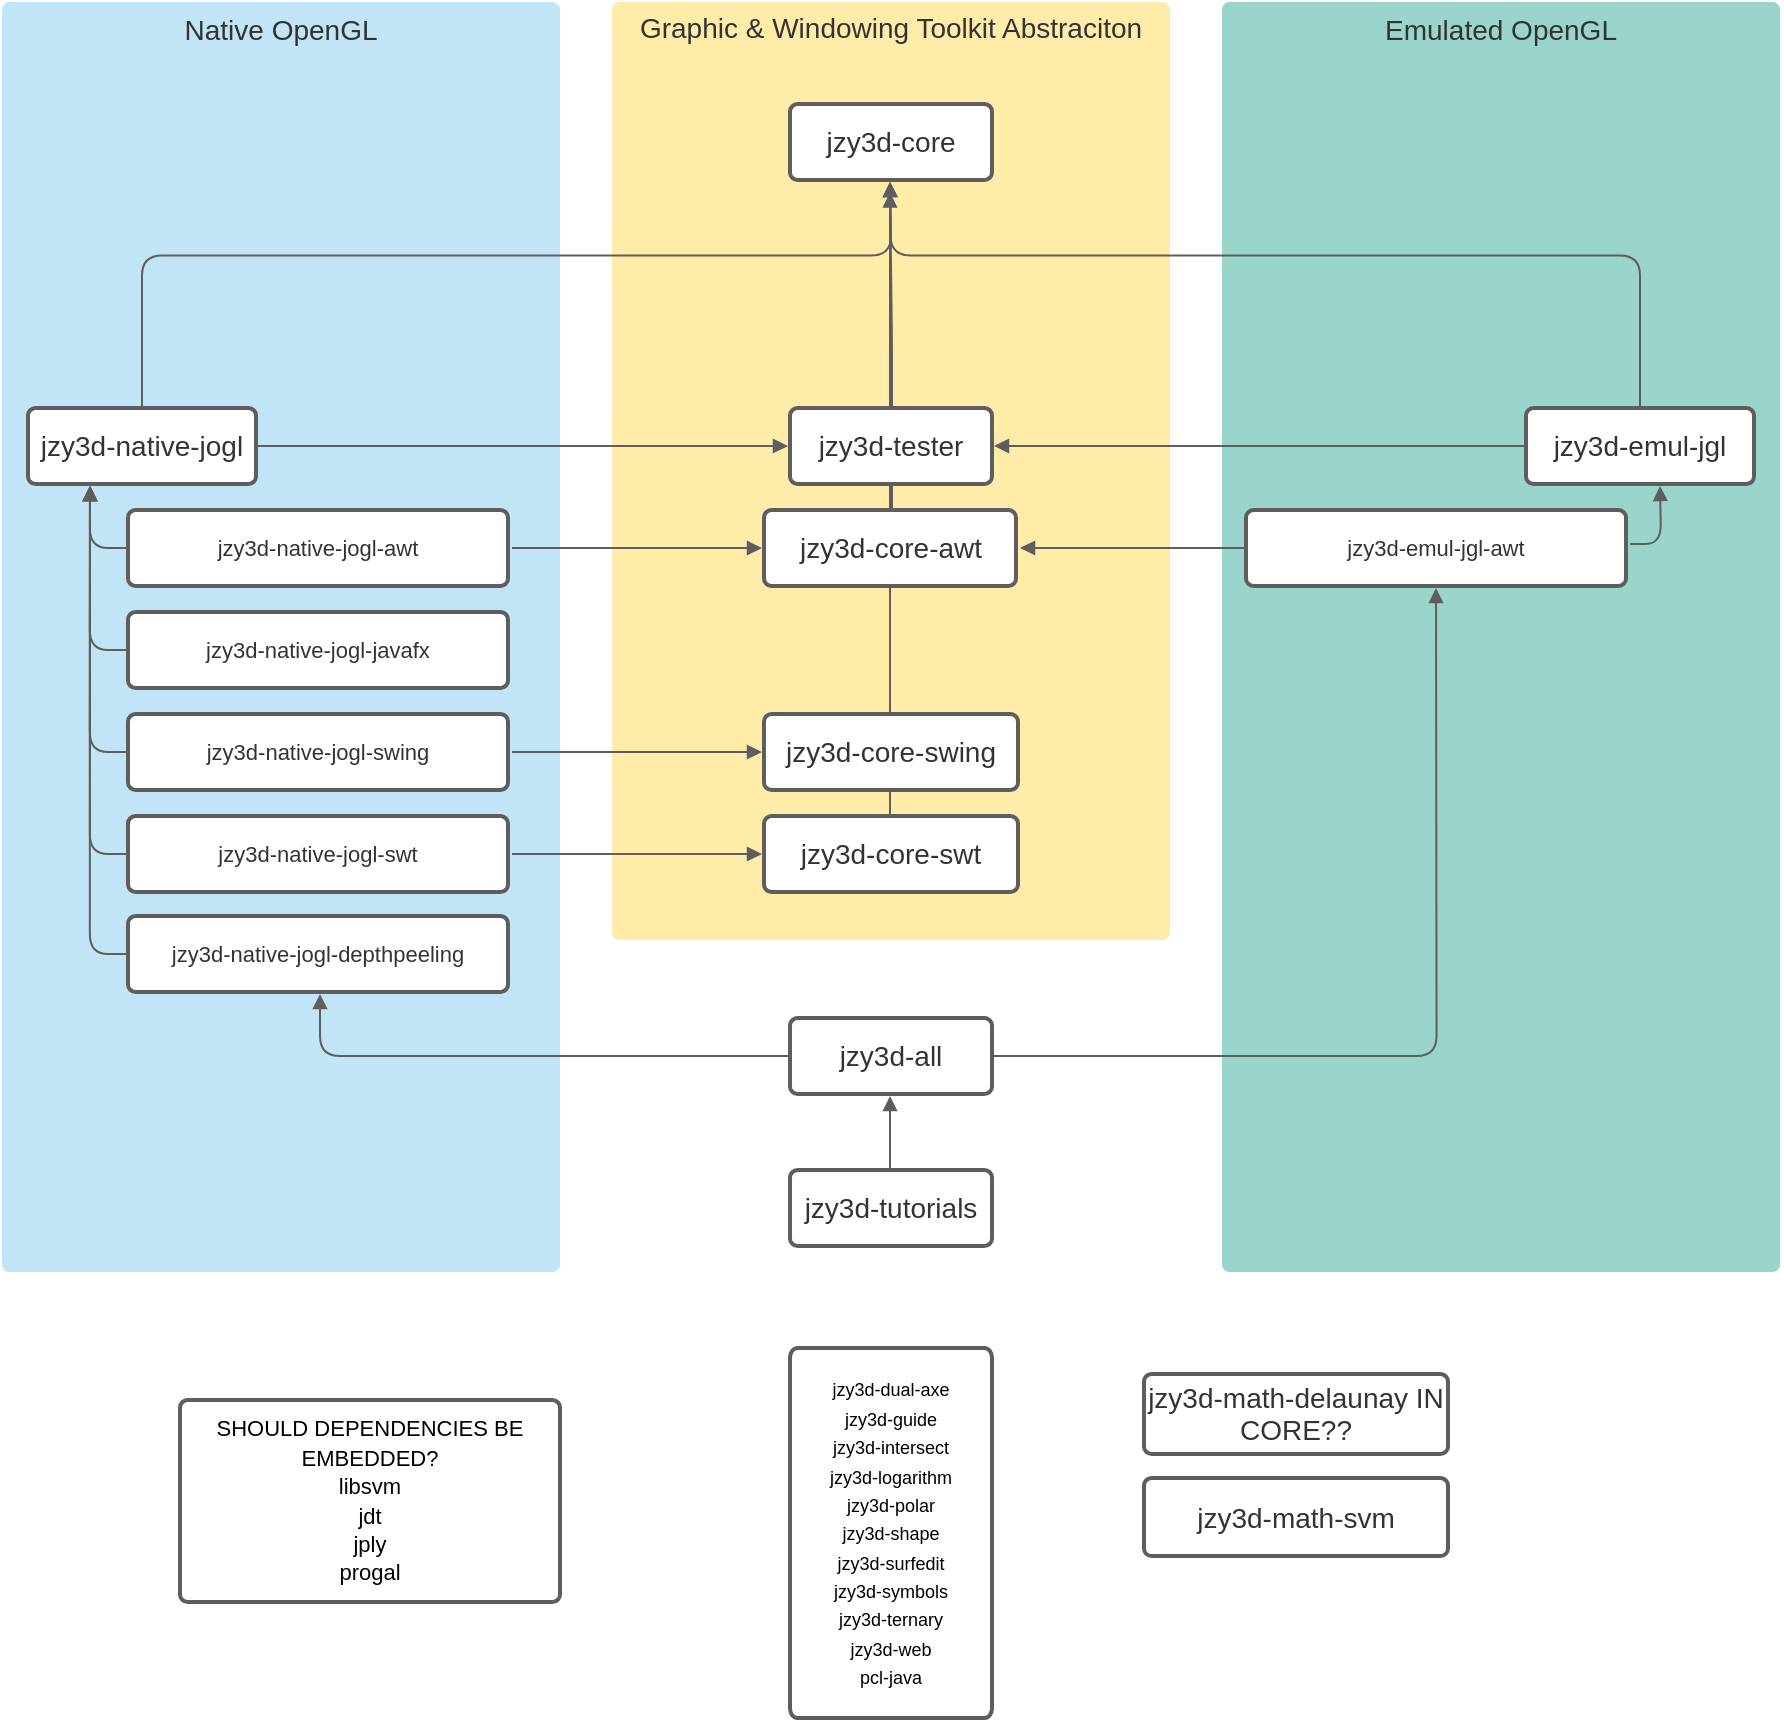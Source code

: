 <mxfile version="15.8.7" type="device"><diagram id="vX6Ck_gIVoLiWwozYTH6" name="Maven"><mxGraphModel dx="946" dy="614" grid="1" gridSize="10" guides="1" tooltips="1" connect="1" arrows="1" fold="1" page="1" pageScale="1" pageWidth="827" pageHeight="1169" math="0" shadow="0"><root><mxCell id="0"/><mxCell id="1" parent="0"/><mxCell id="FJwh0slbd3L0MxZD7uya-1" style="vsdxID=1;fillColor=none;gradientColor=none;strokeOpacity=0;strokeWidth=2;spacingTop=-3;spacingBottom=-3;spacingLeft=-3;spacingRight=-3;labelBackgroundColor=none;rounded=1;strokeColor=none;html=1;whiteSpace=wrap;" parent="1" vertex="1"><mxGeometry x="330" y="12" width="279" height="469" as="geometry"/></mxCell><mxCell id="FJwh0slbd3L0MxZD7uya-2" style="vsdxID=2;fillColor=#ffeca9;gradientColor=none;strokeOpacity=0;shape=stencil(fZNdkoIwDMdP01embRTt446rF9gTMFCXzrLgVFjB01tJsR9b4akk/yS/pA2Bw7UuLpJweu119yNvquprAp+Ec9XWUqvenAgcCRzOnZbfuhvaCv8vhVFyOltkhTHsqea00OWXuku00QzYbosOjPzt/p4VR+tH17So95jkhNpy0ChmoZq9ku+o9222ttLIF0FuoSYeZBjBImeQWwH4grk+/TAIjWo9XLHP8k2IvMYrRAYiYg4JGaUR4NueII6A1NAS0C7iRcXEGrYLcH3kEIL7rcW9LKj+tCL6t6zuQhIBiRfhbjiGH8Mrn/j/XiBUQHI+Ccr1V2sO83rg4qimwe3y/fE6GROuIhwf);strokeWidth=2;spacingTop=-3;spacingBottom=-3;spacingLeft=-3;spacingRight=-3;labelBackgroundColor=none;rounded=1;html=1;whiteSpace=wrap;" parent="FJwh0slbd3L0MxZD7uya-1" vertex="1"><mxGeometry width="279" height="469" as="geometry"/></mxCell><mxCell id="FJwh0slbd3L0MxZD7uya-3" value="&lt;p style=&quot;align:center;margin-left:0;margin-right:0;margin-top:0px;margin-bottom:0px;text-indent:0;valign:top;direction:ltr;&quot;&gt;&lt;font style=&quot;font-size:14px;font-family:Arial;color:#333333;direction:ltr;letter-spacing:0px;line-height:100%;opacity:1&quot;&gt;Graphic &amp;amp; Windowing Toolkit Abstraciton&lt;/font&gt;&lt;/p&gt;" style="text;vsdxID=1;fillColor=none;gradientColor=none;strokeOpacity=0;strokeWidth=2;spacingTop=-3;spacingBottom=-3;spacingLeft=-3;spacingRight=-3;labelBackgroundColor=none;rounded=1;strokeColor=none;html=1;whiteSpace=wrap;verticalAlign=top;align=center;;html=1;" parent="FJwh0slbd3L0MxZD7uya-1" vertex="1"><mxGeometry x="3.17" y="2.28" width="273.05" height="463.55" as="geometry"/></mxCell><mxCell id="FJwh0slbd3L0MxZD7uya-4" style="vsdxID=3;fillColor=none;gradientColor=none;strokeOpacity=0;strokeWidth=2;spacingTop=-3;spacingBottom=-3;spacingLeft=-3;spacingRight=-3;labelBackgroundColor=none;rounded=1;strokeColor=none;html=1;whiteSpace=wrap;" parent="1" vertex="1"><mxGeometry x="635" y="12" width="279" height="635" as="geometry"/></mxCell><mxCell id="FJwh0slbd3L0MxZD7uya-5" style="vsdxID=4;fillColor=#99d5ca;gradientColor=none;strokeOpacity=0;shape=stencil(fZPddoMgDMefhlsOJK3Oy52ufYE9gaeyypnTHmo73dOPGi0fpXIFyT/wS0IY7i51eVYMxKU33bf61VVfM/xgALqtldG93THcM9x9dUadTHdtKzqfS6sEMVlURTHyrgZRmuOn/lNkExxlviUHRf50t/uLw+wn17ios+l8IOnxakgrQ/Fy5JALt6QAJMEAj+tmphGCGwaciTlmswB9wfS+eLcIjW492uKNZ5uQeI23KDgWEXNIKIWIAF/mhHEEJmqWYHYBD6jNGrTTuyzyqLB+YnEmC6hfq4j9JaprRyIg8R9cf2P4IWz4CM+5YKjAVHkSkKs/1m6myaCZ0U1Dg+X740myJppC3P8D);strokeWidth=2;spacingTop=-3;spacingBottom=-3;spacingLeft=-3;spacingRight=-3;labelBackgroundColor=none;rounded=1;html=1;whiteSpace=wrap;" parent="FJwh0slbd3L0MxZD7uya-4" vertex="1"><mxGeometry width="279" height="635" as="geometry"/></mxCell><mxCell id="FJwh0slbd3L0MxZD7uya-6" value="&lt;p style=&quot;align:center;margin-left:0;margin-right:0;margin-top:0px;margin-bottom:0px;text-indent:0;valign:top;direction:ltr;&quot;&gt;&lt;font style=&quot;font-size:14px;font-family:Arial;color:#333333;direction:ltr;letter-spacing:0px;line-height:100%;opacity:1&quot;&gt;Emulated OpenGL&lt;/font&gt;&lt;/p&gt;" style="text;vsdxID=3;fillColor=none;gradientColor=none;strokeOpacity=0;strokeWidth=2;spacingTop=-3;spacingBottom=-3;spacingLeft=-3;spacingRight=-3;labelBackgroundColor=none;rounded=1;strokeColor=none;html=1;whiteSpace=wrap;verticalAlign=top;align=center;;html=1;" parent="FJwh0slbd3L0MxZD7uya-4" vertex="1"><mxGeometry x="3.17" y="3.18" width="273.05" height="628.65" as="geometry"/></mxCell><mxCell id="FJwh0slbd3L0MxZD7uya-7" style="vsdxID=5;fillColor=none;gradientColor=none;strokeOpacity=0;strokeWidth=2;spacingTop=-3;spacingBottom=-3;spacingLeft=-3;spacingRight=-3;labelBackgroundColor=none;rounded=1;strokeColor=none;html=1;whiteSpace=wrap;" parent="1" vertex="1"><mxGeometry x="25" y="12" width="279" height="635" as="geometry"/></mxCell><mxCell id="FJwh0slbd3L0MxZD7uya-8" style="vsdxID=6;fillColor=#c1e4f7;gradientColor=none;strokeOpacity=0;shape=stencil(fZPddoMgDMefhlsOJK3Oy52ufYE9gaeyypnTHmo73dOPGi0fpXIFyT/wS0IY7i51eVYMxKU33bf61VVfM/xgALqtldG93THcM9x9dUadTHdtKzqfS6sEMVlURTHyrgZRmuOn/lNkExxlviUHRf50t/uLw+wn17ios+l8IOnxakgrQ/Fy5JALt6QAJMEAj+tmphGCGwaciTlmswB9wfS+eLcIjW492uKNZ5uQeI23KDgWEXNIKIWIAF/mhHEEJmqWYHYBD6jNGrTTuyzyqLB+YnEmC6hfq4j9JaprRyIg8R9cf2P4IWz4CM+5YKjAVHkSkKs/1m6myaCZ0U1Dg+X740myJppC3P8D);strokeWidth=2;spacingTop=-3;spacingBottom=-3;spacingLeft=-3;spacingRight=-3;labelBackgroundColor=none;rounded=1;html=1;whiteSpace=wrap;" parent="FJwh0slbd3L0MxZD7uya-7" vertex="1"><mxGeometry width="279" height="635" as="geometry"/></mxCell><mxCell id="FJwh0slbd3L0MxZD7uya-9" value="&lt;p style=&quot;align:center;margin-left:0;margin-right:0;margin-top:0px;margin-bottom:0px;text-indent:0;valign:top;direction:ltr;&quot;&gt;&lt;font style=&quot;font-size:14px;font-family:Arial;color:#333333;direction:ltr;letter-spacing:0px;line-height:100%;opacity:1&quot;&gt;Native OpenGL&lt;/font&gt;&lt;/p&gt;" style="text;vsdxID=5;fillColor=none;gradientColor=none;strokeOpacity=0;strokeWidth=2;spacingTop=-3;spacingBottom=-3;spacingLeft=-3;spacingRight=-3;labelBackgroundColor=none;rounded=1;strokeColor=none;html=1;whiteSpace=wrap;verticalAlign=top;align=center;;html=1;" parent="FJwh0slbd3L0MxZD7uya-7" vertex="1"><mxGeometry x="3.17" y="3.18" width="273.05" height="628.65" as="geometry"/></mxCell><mxCell id="FJwh0slbd3L0MxZD7uya-10" style="vsdxID=7;edgeStyle=none;startArrow=none;endArrow=block;startSize=5;endSize=5;strokeColor=#5E5E5E;spacingTop=-3;spacingBottom=-3;spacingLeft=-3;spacingRight=-3;verticalAlign=middle;html=1;labelBackgroundColor=none;rounded=1;" parent="1" edge="1"><mxGeometry relative="1" as="geometry"><mxPoint y="-1" as="offset"/><Array as="points"><mxPoint x="469" y="107.23"/></Array><mxPoint x="469" y="418" as="sourcePoint"/><mxPoint x="469" y="107" as="targetPoint"/></mxGeometry></mxCell><mxCell id="FJwh0slbd3L0MxZD7uya-11" style="vsdxID=8;fillColor=none;gradientColor=none;strokeColor=none;strokeWidth=2;spacingTop=-3;spacingBottom=-3;spacingLeft=-3;spacingRight=-3;labelBackgroundColor=none;rounded=1;html=1;whiteSpace=wrap;" parent="1" vertex="1"><mxGeometry x="596" y="698" width="152" height="40" as="geometry"/></mxCell><mxCell id="FJwh0slbd3L0MxZD7uya-12" style="vsdxID=9;fillColor=#FFFFFF;gradientColor=none;shape=stencil(hZNRcsIgEIZPwysDu2rCY8fqBXqCjKEN0zRxMNbY0xezaIBgmyfY/f/Zb5csw+2pqY6agTgNtv/UF1MPDcNXBmC6RlszuBPDHcPte2/1h+3PXU33Y+WUIKaIrskjb2oQlT28mR9NMcFRFmtKkPOr/75VHH2eUle6Kb4qpsCetIezJbGM1f664oAq+HydETwPl+gNEPlHpCtw77himJ+KixdXvzVdwKqKh34hX7KqkpdFzCsSPiFivGf9YKrH3LgyxLPDG8Q/A54N9y7WfFPG2GFj95DiKWwwLExFz3AhmW/iyODOLyyXJPGjP1iDjjBWYHZKGdC//1p3mNaDFse0LW1XmE/XyYVoFXH3Cw==);strokeColor=#5e5e5e;strokeWidth=2;spacingTop=-3;spacingBottom=-3;spacingLeft=-3;spacingRight=-3;labelBackgroundColor=none;rounded=1;html=1;whiteSpace=wrap;" parent="FJwh0slbd3L0MxZD7uya-11" vertex="1"><mxGeometry width="152" height="40" as="geometry"/></mxCell><mxCell id="FJwh0slbd3L0MxZD7uya-13" value="&lt;p style=&quot;align:center;margin-left:0;margin-right:0;margin-top:0px;margin-bottom:0px;text-indent:0;valign:middle;direction:ltr;&quot;&gt;&lt;font style=&quot;font-size:14px;font-family:Arial;color:#333333;direction:ltr;letter-spacing:0px;line-height:100%;opacity:1&quot;&gt;jzy3d-math-delaunay IN CORE??&lt;/font&gt;&lt;/p&gt;" style="text;vsdxID=8;fillColor=none;gradientColor=none;strokeColor=none;strokeWidth=2;spacingTop=-3;spacingBottom=-3;spacingLeft=-3;spacingRight=-3;labelBackgroundColor=none;rounded=1;html=1;whiteSpace=wrap;verticalAlign=middle;align=center;;html=1;" parent="FJwh0slbd3L0MxZD7uya-11" vertex="1"><mxGeometry x="3.17" y="2.97" width="146.05" height="34.29" as="geometry"/></mxCell><mxCell id="FJwh0slbd3L0MxZD7uya-14" style="vsdxID=10;fillColor=none;gradientColor=none;strokeColor=none;strokeWidth=2;spacingTop=-3;spacingBottom=-3;spacingLeft=-3;spacingRight=-3;labelBackgroundColor=none;rounded=1;html=1;whiteSpace=wrap;" parent="1" vertex="1"><mxGeometry x="596" y="750" width="152" height="39" as="geometry"/></mxCell><mxCell id="FJwh0slbd3L0MxZD7uya-15" style="vsdxID=11;fillColor=#FFFFFF;gradientColor=none;shape=stencil(fZNBcoMwDEVP461HSKUOy06aXKAnYIJbPKWQcUhLevo6yCm2ccLKkv4fP8lI0PbU1kctEE6jHT71j2nGVtCrQDR9q60Z3UnQTtD2fbD6ww7nvuH4WDslwpzRDXuKqxqhtoc386s5B5IKVXKBnV/D9/XGyde5dOGokormxJ61h7NlcRGrffgkqYLg8wATeh5ZkDdg5J+IQ5Se7EJhfb4cXtz9nekD1kr961fyNWu1kRsV80LCBxDj3euHUj3lxpUhXhze4J4DH0EvhlsXpXxWMXbY2NKJhDKmDaZFK9U9YEwmnFoyxMsjFxmY+OFvvGFXFCsoO6kM6uM/1x3mFeHlMV3HGxbW05VyKV5H2v0B);strokeColor=#5e5e5e;strokeWidth=2;spacingTop=-3;spacingBottom=-3;spacingLeft=-3;spacingRight=-3;labelBackgroundColor=none;rounded=1;html=1;whiteSpace=wrap;" parent="FJwh0slbd3L0MxZD7uya-14" vertex="1"><mxGeometry width="152" height="39" as="geometry"/></mxCell><mxCell id="FJwh0slbd3L0MxZD7uya-16" value="&lt;p style=&quot;align:center;margin-left:0;margin-right:0;margin-top:0px;margin-bottom:0px;text-indent:0;valign:middle;direction:ltr;&quot;&gt;&lt;font style=&quot;font-size:14px;font-family:Arial;color:#333333;direction:ltr;letter-spacing:0px;line-height:100%;opacity:1&quot;&gt;jzy3d-math-svm&lt;/font&gt;&lt;/p&gt;" style="text;vsdxID=10;fillColor=none;gradientColor=none;strokeColor=none;strokeWidth=2;spacingTop=-3;spacingBottom=-3;spacingLeft=-3;spacingRight=-3;labelBackgroundColor=none;rounded=1;html=1;whiteSpace=wrap;verticalAlign=middle;align=center;;html=1;" parent="FJwh0slbd3L0MxZD7uya-14" vertex="1"><mxGeometry x="3.17" y="3.01" width="146.05" height="33.02" as="geometry"/></mxCell><mxCell id="FJwh0slbd3L0MxZD7uya-17" style="vsdxID=12;fillColor=none;gradientColor=none;strokeColor=none;strokeWidth=2;spacingTop=-3;spacingBottom=-3;spacingLeft=-3;spacingRight=-3;labelBackgroundColor=none;rounded=1;html=1;whiteSpace=wrap;" parent="1" vertex="1"><mxGeometry x="419" y="63" width="101" height="38" as="geometry"/></mxCell><mxCell id="FJwh0slbd3L0MxZD7uya-18" style="vsdxID=13;fillColor=#FFFFFF;gradientColor=none;shape=stencil(fZNLEoIwDIZP020nNIKydHxcwBMwUqUjglNRwdNbSRnairBqkj/Nl5Qw3NyL7CaZgHuj64t8qbwpGG6ZEKoqpFaNOTHcMdycai3Pun5UOdm3zCgF9B6ZU070VQvI9PGg3pJ8wDFaxhSgzGv9/FZsbZxCnb2BzD0pjw9N0sjXWnPB4wicz1Zphb2LJ6lNEF5+i2QiH8A6dAV9dVgbgFJVDmqacBF7uLO06cq07hNDQAjgA/7rCEM9/o5rAnjUW6JZ3lE9NBDzReoTuz2FTQyU7pgC8H+gzktMJEygjk8bwrf+Ww+Ubi/oK/B3OBOIc/+pOfTrQIuiypK2yY2H62NctHq4+wA=);strokeColor=#5e5e5e;strokeWidth=2;spacingTop=-3;spacingBottom=-3;spacingLeft=-3;spacingRight=-3;labelBackgroundColor=none;rounded=1;html=1;whiteSpace=wrap;" parent="FJwh0slbd3L0MxZD7uya-17" vertex="1"><mxGeometry width="101" height="38" as="geometry"/></mxCell><mxCell id="FJwh0slbd3L0MxZD7uya-19" value="&lt;p style=&quot;align:center;margin-left:0;margin-right:0;margin-top:0px;margin-bottom:0px;text-indent:0;valign:middle;direction:ltr;&quot;&gt;&lt;font style=&quot;font-size:14px;font-family:Arial;color:#333333;direction:ltr;letter-spacing:0px;line-height:100%;opacity:1&quot;&gt;jzy3d-core&lt;/font&gt;&lt;/p&gt;" style="text;vsdxID=12;fillColor=none;gradientColor=none;strokeColor=none;strokeWidth=2;spacingTop=-3;spacingBottom=-3;spacingLeft=-3;spacingRight=-3;labelBackgroundColor=none;rounded=1;html=1;whiteSpace=wrap;verticalAlign=middle;align=center;;html=1;" parent="FJwh0slbd3L0MxZD7uya-17" vertex="1"><mxGeometry x="3.17" y="3.08" width="95.25" height="31.75" as="geometry"/></mxCell><mxCell id="FJwh0slbd3L0MxZD7uya-20" style="vsdxID=14;fillColor=none;gradientColor=none;strokeColor=none;strokeWidth=2;spacingTop=-3;spacingBottom=-3;spacingLeft=-3;spacingRight=-3;labelBackgroundColor=none;rounded=1;html=1;whiteSpace=wrap;" parent="1" vertex="1"><mxGeometry x="406" y="266" width="126" height="38" as="geometry"/></mxCell><mxCell id="FJwh0slbd3L0MxZD7uya-21" style="vsdxID=15;fillColor=#FFFFFF;gradientColor=none;shape=stencil(fZNdkoIwDMdP09dOaESXR8ePC+wJGOguHRGciivs6beSsjRV4alJ/m1+SYjA3bXKL1oouHa2Pem7KbtK4F4oZZpKW9O5k8CDwN1Xa/W3bW9NSfYld0oFo0eXdCd5qBXktvg0v5p8IDHZpBSgm+f255Gx93EKDf4FMo+kLG6WpAnXenMl0wSCz2fplX9LovcMit3vkUz0UQyjY2rYuuy1aQLObMNAFzmzD7lOOStEbAAc7V0tGOvxuVEvaGe9J1rkndVTAalcZZw4rCkuYqL871FE/Y4SBZ/9MuQ8zhi75/Od+MIqkCvwuS0v+Jb+TXcYV4CWw9Q1bVAYj1fGuWjd8PAH);strokeColor=#5e5e5e;strokeWidth=2;spacingTop=-3;spacingBottom=-3;spacingLeft=-3;spacingRight=-3;labelBackgroundColor=none;rounded=1;html=1;whiteSpace=wrap;" parent="FJwh0slbd3L0MxZD7uya-20" vertex="1"><mxGeometry width="126" height="38" as="geometry"/></mxCell><mxCell id="FJwh0slbd3L0MxZD7uya-22" value="&lt;p style=&quot;align:center;margin-left:0;margin-right:0;margin-top:0px;margin-bottom:0px;text-indent:0;valign:middle;direction:ltr;&quot;&gt;&lt;font style=&quot;font-size:14px;font-family:Arial;color:#333333;direction:ltr;letter-spacing:0px;line-height:100%;opacity:1&quot;&gt;jzy3d-core-awt&lt;/font&gt;&lt;/p&gt;" style="text;vsdxID=14;fillColor=none;gradientColor=none;strokeColor=none;strokeWidth=2;spacingTop=-3;spacingBottom=-3;spacingLeft=-3;spacingRight=-3;labelBackgroundColor=none;rounded=1;html=1;whiteSpace=wrap;verticalAlign=middle;align=center;;html=1;" parent="FJwh0slbd3L0MxZD7uya-20" vertex="1"><mxGeometry x="3.17" y="3.08" width="120.65" height="31.75" as="geometry"/></mxCell><mxCell id="FJwh0slbd3L0MxZD7uya-23" style="vsdxID=16;fillColor=none;gradientColor=none;strokeColor=none;strokeWidth=2;spacingTop=-3;spacingBottom=-3;spacingLeft=-3;spacingRight=-3;labelBackgroundColor=none;rounded=1;html=1;whiteSpace=wrap;" parent="1" vertex="1"><mxGeometry x="38" y="215" width="114" height="38" as="geometry"/></mxCell><mxCell id="FJwh0slbd3L0MxZD7uya-24" style="vsdxID=17;fillColor=#FFFFFF;gradientColor=none;shape=stencil(fZPRFoIgDIafhlsOsqy87JS9QE/gSUpOph60sp4+cqiAplds+8e+DUdgX2dJJQhndaPKm3jJtMkIHAjnssiEko0+EYgJ7C+lEldVPooU7SrRSs46j0gxJ/ipOUvU+SQ/An2MQrAJMYCZ9/L5q9iaOIbe5gY0j6g8PxRKA1drzBUNA2Z9pkrLzV3UON7cSW8BTaAARgC2oCvOdrp+LguLNFrT9cahXYSNtkN9F3/gY8zl+9cP+HqYDmuGd9QboEXcUd3zh3QVucRWS34PPaQ9JI/7H6f1DjMJM6T+XEcI96F7SLsTcBUwHc0M4dI/qg/dKuCSyDzHTbLj/upoF64dxF8=);strokeColor=#5e5e5e;strokeWidth=2;spacingTop=-3;spacingBottom=-3;spacingLeft=-3;spacingRight=-3;labelBackgroundColor=none;rounded=1;html=1;whiteSpace=wrap;" parent="FJwh0slbd3L0MxZD7uya-23" vertex="1"><mxGeometry width="114" height="38" as="geometry"/></mxCell><mxCell id="FJwh0slbd3L0MxZD7uya-25" value="&lt;p style=&quot;align:center;margin-left:0;margin-right:0;margin-top:0px;margin-bottom:0px;text-indent:0;valign:middle;direction:ltr;&quot;&gt;&lt;font style=&quot;font-size:14px;font-family:Arial;color:#333333;direction:ltr;letter-spacing:0px;line-height:100%;opacity:1&quot;&gt;jzy3d-native-jogl&lt;/font&gt;&lt;/p&gt;" style="text;vsdxID=16;fillColor=none;gradientColor=none;strokeColor=none;strokeWidth=2;spacingTop=-3;spacingBottom=-3;spacingLeft=-3;spacingRight=-3;labelBackgroundColor=none;rounded=1;html=1;whiteSpace=wrap;verticalAlign=middle;align=center;;html=1;" parent="FJwh0slbd3L0MxZD7uya-23" vertex="1"><mxGeometry x="3.17" y="3.08" width="107.95" height="31.75" as="geometry"/></mxCell><mxCell id="FJwh0slbd3L0MxZD7uya-26" style="vsdxID=18;fillColor=none;gradientColor=none;strokeColor=none;strokeWidth=2;spacingTop=-3;spacingBottom=-3;spacingLeft=-3;spacingRight=-3;labelBackgroundColor=none;rounded=1;html=1;whiteSpace=wrap;" parent="1" vertex="1"><mxGeometry x="787" y="215" width="114" height="38" as="geometry"/></mxCell><mxCell id="FJwh0slbd3L0MxZD7uya-27" style="vsdxID=19;fillColor=#FFFFFF;gradientColor=none;shape=stencil(fZPRFoIgDIafhlsOsqy87JS9QE/gSUpOph60sp4+cqiAplds+8e+DUdgX2dJJQhndaPKm3jJtMkIHAjnssiEko0+EYgJ7C+lEldVPooU7SrRSs46j0gxJ/ipOUvU+SQ/An2MQrAJMYCZ9/L5q9iaOIbe5gY0j6g8PxRKA1drzBUNA2Z9pkrLzV3UON7cSW8BTaAARgC2oCvOdrp+LguLNFrT9cahXYSNtkN9F3/gY8zl+9cP+HqYDmuGd9QboEXcUd3zh3QVucRWS34PPaQ9JI/7H6f1DjMJM6T+XEcI96F7SLsTcBUwHc0M4dI/qg/dKuCSyDzHTbLj/upoF64dxF8=);strokeColor=#5e5e5e;strokeWidth=2;spacingTop=-3;spacingBottom=-3;spacingLeft=-3;spacingRight=-3;labelBackgroundColor=none;rounded=1;html=1;whiteSpace=wrap;" parent="FJwh0slbd3L0MxZD7uya-26" vertex="1"><mxGeometry width="114" height="38" as="geometry"/></mxCell><mxCell id="FJwh0slbd3L0MxZD7uya-28" value="&lt;p style=&quot;align:center;margin-left:0;margin-right:0;margin-top:0px;margin-bottom:0px;text-indent:0;valign:middle;direction:ltr;&quot;&gt;&lt;font style=&quot;font-size:14px;font-family:Arial;color:#333333;direction:ltr;letter-spacing:0px;line-height:100%;opacity:1&quot;&gt;jzy3d-emul-jgl&lt;/font&gt;&lt;/p&gt;" style="text;vsdxID=18;fillColor=none;gradientColor=none;strokeColor=none;strokeWidth=2;spacingTop=-3;spacingBottom=-3;spacingLeft=-3;spacingRight=-3;labelBackgroundColor=none;rounded=1;html=1;whiteSpace=wrap;verticalAlign=middle;align=center;;html=1;" parent="FJwh0slbd3L0MxZD7uya-26" vertex="1"><mxGeometry x="3.17" y="3.08" width="107.95" height="31.75" as="geometry"/></mxCell><mxCell id="FJwh0slbd3L0MxZD7uya-29" style="vsdxID=20;fillColor=none;gradientColor=none;strokeColor=none;strokeWidth=2;spacingTop=-3;spacingBottom=-3;spacingLeft=-3;spacingRight=-3;labelBackgroundColor=none;rounded=1;html=1;whiteSpace=wrap;" parent="1" vertex="1"><mxGeometry x="88" y="266" width="190" height="38" as="geometry"/></mxCell><mxCell id="FJwh0slbd3L0MxZD7uya-30" style="vsdxID=21;fillColor=#FFFFFF;gradientColor=none;shape=stencil(fZNRksIgDIZPw2sHEjsrj46rF9gTdCxuGbutQ+ta9/RiQ1eCtjyR5Id8CUTgtquKsxEgu961J3O1ZV8J/BQAtqmMs73fCdwJ3B5bZ75de2lKss+FV4IcPaakM+qhBlm4w5f9M+STGaqPnAJ08qf9fWQcQpxCt3ADmXtSHi6OpIprg7nKciWjFbIMMGVea77CcWC3DUgmhCjG0RFEbjxLbZuIWq8Z9iK11pni4JKD+iI42VxhmOrxtWtvYJ/6ALSI+1RP/Hm20pw4KimtYYL871ACPQcJgv+D5Y8w97RpDQN/64k2Lgm5Al979IZ26df6zTgcNDa2rmm24ng6TN5Fg4i7Ow==);strokeColor=#5e5e5e;strokeWidth=2;spacingTop=-3;spacingBottom=-3;spacingLeft=-3;spacingRight=-3;labelBackgroundColor=none;rounded=1;html=1;whiteSpace=wrap;" parent="FJwh0slbd3L0MxZD7uya-29" vertex="1"><mxGeometry width="190" height="38" as="geometry"/></mxCell><mxCell id="FJwh0slbd3L0MxZD7uya-31" value="&lt;p style=&quot;align:center;margin-left:0;margin-right:0;margin-top:0px;margin-bottom:0px;text-indent:0;valign:middle;direction:ltr;&quot;&gt;&lt;font style=&quot;font-size:11px;font-family:Arial;color:#333333;direction:ltr;letter-spacing:0px;line-height:100%;opacity:1&quot;&gt;jzy3d-native-jogl-awt&lt;/font&gt;&lt;/p&gt;" style="text;vsdxID=20;fillColor=none;gradientColor=none;strokeColor=none;strokeWidth=2;spacingTop=-3;spacingBottom=-3;spacingLeft=-3;spacingRight=-3;labelBackgroundColor=none;rounded=1;html=1;whiteSpace=wrap;verticalAlign=middle;align=center;;html=1;" parent="FJwh0slbd3L0MxZD7uya-29" vertex="1"><mxGeometry x="3.17" y="3.08" width="184.15" height="31.75" as="geometry"/></mxCell><mxCell id="FJwh0slbd3L0MxZD7uya-32" style="vsdxID=22;fillColor=none;gradientColor=none;strokeColor=none;strokeWidth=2;spacingTop=-3;spacingBottom=-3;spacingLeft=-3;spacingRight=-3;labelBackgroundColor=none;rounded=1;html=1;whiteSpace=wrap;" parent="1" vertex="1"><mxGeometry x="88" y="317" width="190" height="38" as="geometry"/></mxCell><mxCell id="FJwh0slbd3L0MxZD7uya-33" style="vsdxID=23;fillColor=#FFFFFF;gradientColor=none;shape=stencil(fZNRksIgDIZPw2sHEjsrj46rF9gTdCxuGbutQ+ta9/RiQ1eCtjyR5Id8CUTgtquKsxEgu961J3O1ZV8J/BQAtqmMs73fCdwJ3B5bZ75de2lKss+FV4IcPaakM+qhBlm4w5f9M+STGaqPnAJ08qf9fWQcQpxCt3ADmXtSHi6OpIprg7nKciWjFbIMMGVea77CcWC3DUgmhCjG0RFEbjxLbZuIWq8Z9iK11pni4JKD+iI42VxhmOrxtWtvYJ/6ALSI+1RP/Hm20pw4KimtYYL871ACPQcJgv+D5Y8w97RpDQN/64k2Lgm5Al979IZ26df6zTgcNDa2rmm24ng6TN5Fg4i7Ow==);strokeColor=#5e5e5e;strokeWidth=2;spacingTop=-3;spacingBottom=-3;spacingLeft=-3;spacingRight=-3;labelBackgroundColor=none;rounded=1;html=1;whiteSpace=wrap;" parent="FJwh0slbd3L0MxZD7uya-32" vertex="1"><mxGeometry width="190" height="38" as="geometry"/></mxCell><mxCell id="FJwh0slbd3L0MxZD7uya-34" value="&lt;p style=&quot;align:center;margin-left:0;margin-right:0;margin-top:0px;margin-bottom:0px;text-indent:0;valign:middle;direction:ltr;&quot;&gt;&lt;font style=&quot;font-size:11px;font-family:Arial;color:#333333;direction:ltr;letter-spacing:0px;line-height:100%;opacity:1&quot;&gt;jzy3d-native-jogl-javafx&lt;/font&gt;&lt;/p&gt;" style="text;vsdxID=22;fillColor=none;gradientColor=none;strokeColor=none;strokeWidth=2;spacingTop=-3;spacingBottom=-3;spacingLeft=-3;spacingRight=-3;labelBackgroundColor=none;rounded=1;html=1;whiteSpace=wrap;verticalAlign=middle;align=center;;html=1;" parent="FJwh0slbd3L0MxZD7uya-32" vertex="1"><mxGeometry x="3.17" y="3.08" width="184.15" height="31.75" as="geometry"/></mxCell><mxCell id="FJwh0slbd3L0MxZD7uya-35" style="vsdxID=24;fillColor=none;gradientColor=none;strokeColor=none;strokeWidth=2;spacingTop=-3;spacingBottom=-3;spacingLeft=-3;spacingRight=-3;labelBackgroundColor=none;rounded=1;html=1;whiteSpace=wrap;" parent="1" vertex="1"><mxGeometry x="88" y="419" width="190" height="38" as="geometry"/></mxCell><mxCell id="FJwh0slbd3L0MxZD7uya-36" style="vsdxID=25;fillColor=#FFFFFF;gradientColor=none;shape=stencil(fZNRksIgDIZPw2sHEjsrj46rF9gTdCxuGbutQ+ta9/RiQ1eCtjyR5Id8CUTgtquKsxEgu961J3O1ZV8J/BQAtqmMs73fCdwJ3B5bZ75de2lKss+FV4IcPaakM+qhBlm4w5f9M+STGaqPnAJ08qf9fWQcQpxCt3ADmXtSHi6OpIprg7nKciWjFbIMMGVea77CcWC3DUgmhCjG0RFEbjxLbZuIWq8Z9iK11pni4JKD+iI42VxhmOrxtWtvYJ/6ALSI+1RP/Hm20pw4KimtYYL871ACPQcJgv+D5Y8w97RpDQN/64k2Lgm5Al979IZ26df6zTgcNDa2rmm24ng6TN5Fg4i7Ow==);strokeColor=#5e5e5e;strokeWidth=2;spacingTop=-3;spacingBottom=-3;spacingLeft=-3;spacingRight=-3;labelBackgroundColor=none;rounded=1;html=1;whiteSpace=wrap;" parent="FJwh0slbd3L0MxZD7uya-35" vertex="1"><mxGeometry width="190" height="38" as="geometry"/></mxCell><mxCell id="FJwh0slbd3L0MxZD7uya-37" value="&lt;p style=&quot;align:center;margin-left:0;margin-right:0;margin-top:0px;margin-bottom:0px;text-indent:0;valign:middle;direction:ltr;&quot;&gt;&lt;font style=&quot;font-size:11px;font-family:Arial;color:#333333;direction:ltr;letter-spacing:0px;line-height:100%;opacity:1&quot;&gt;jzy3d-native-jogl-swt&lt;/font&gt;&lt;/p&gt;" style="text;vsdxID=24;fillColor=none;gradientColor=none;strokeColor=none;strokeWidth=2;spacingTop=-3;spacingBottom=-3;spacingLeft=-3;spacingRight=-3;labelBackgroundColor=none;rounded=1;html=1;whiteSpace=wrap;verticalAlign=middle;align=center;;html=1;" parent="FJwh0slbd3L0MxZD7uya-35" vertex="1"><mxGeometry x="3.17" y="3.08" width="184.15" height="31.75" as="geometry"/></mxCell><mxCell id="FJwh0slbd3L0MxZD7uya-38" style="vsdxID=26;fillColor=none;gradientColor=none;strokeColor=none;strokeWidth=2;spacingTop=-3;spacingBottom=-3;spacingLeft=-3;spacingRight=-3;labelBackgroundColor=none;rounded=1;html=1;whiteSpace=wrap;" parent="1" vertex="1"><mxGeometry x="88" y="368" width="190" height="38" as="geometry"/></mxCell><mxCell id="FJwh0slbd3L0MxZD7uya-39" style="vsdxID=27;fillColor=#FFFFFF;gradientColor=none;shape=stencil(fZNRksIgDIZPw2sHEjsrj46rF9gTdCxuGbutQ+ta9/RiQ1eCtjyR5Id8CUTgtquKsxEgu961J3O1ZV8J/BQAtqmMs73fCdwJ3B5bZ75de2lKss+FV4IcPaakM+qhBlm4w5f9M+STGaqPnAJ08qf9fWQcQpxCt3ADmXtSHi6OpIprg7nKciWjFbIMMGVea77CcWC3DUgmhCjG0RFEbjxLbZuIWq8Z9iK11pni4JKD+iI42VxhmOrxtWtvYJ/6ALSI+1RP/Hm20pw4KimtYYL871ACPQcJgv+D5Y8w97RpDQN/64k2Lgm5Al979IZ26df6zTgcNDa2rmm24ng6TN5Fg4i7Ow==);strokeColor=#5e5e5e;strokeWidth=2;spacingTop=-3;spacingBottom=-3;spacingLeft=-3;spacingRight=-3;labelBackgroundColor=none;rounded=1;html=1;whiteSpace=wrap;" parent="FJwh0slbd3L0MxZD7uya-38" vertex="1"><mxGeometry width="190" height="38" as="geometry"/></mxCell><mxCell id="FJwh0slbd3L0MxZD7uya-40" value="&lt;p style=&quot;align:center;margin-left:0;margin-right:0;margin-top:0px;margin-bottom:0px;text-indent:0;valign:middle;direction:ltr;&quot;&gt;&lt;font style=&quot;font-size:11px;font-family:Arial;color:#333333;direction:ltr;letter-spacing:0px;line-height:100%;opacity:1&quot;&gt;jzy3d-native-jogl-swing&lt;/font&gt;&lt;/p&gt;" style="text;vsdxID=26;fillColor=none;gradientColor=none;strokeColor=none;strokeWidth=2;spacingTop=-3;spacingBottom=-3;spacingLeft=-3;spacingRight=-3;labelBackgroundColor=none;rounded=1;html=1;whiteSpace=wrap;verticalAlign=middle;align=center;;html=1;" parent="FJwh0slbd3L0MxZD7uya-38" vertex="1"><mxGeometry x="3.17" y="3.08" width="184.15" height="31.75" as="geometry"/></mxCell><mxCell id="FJwh0slbd3L0MxZD7uya-41" style="vsdxID=39;edgeStyle=none;startArrow=none;endArrow=block;startSize=5;endSize=5;strokeColor=#5E5E5E;spacingTop=-3;spacingBottom=-3;spacingLeft=-3;spacingRight=-3;verticalAlign=middle;html=1;labelBackgroundColor=none;rounded=1;" parent="1" edge="1"><mxGeometry relative="1" as="geometry"><mxPoint x="-1" as="offset"/><Array as="points"/><mxPoint x="646" y="285" as="sourcePoint"/><mxPoint x="534" y="285" as="targetPoint"/></mxGeometry></mxCell><mxCell id="FJwh0slbd3L0MxZD7uya-42" style="vsdxID=42;edgeStyle=none;startArrow=none;endArrow=block;startSize=5;endSize=5;strokeColor=#5E5E5E;spacingTop=-3;spacingBottom=-3;spacingLeft=-3;spacingRight=-3;verticalAlign=middle;html=1;labelBackgroundColor=none;rounded=1;" parent="1" edge="1"><mxGeometry relative="1" as="geometry"><mxPoint x="9" y="-10" as="offset"/><Array as="points"><mxPoint x="68.91" y="488"/></Array><mxPoint x="87" y="488" as="sourcePoint"/><mxPoint x="69" y="254" as="targetPoint"/></mxGeometry></mxCell><mxCell id="FJwh0slbd3L0MxZD7uya-43" style="vsdxID=46;edgeStyle=none;startArrow=none;endArrow=block;startSize=5;endSize=5;strokeColor=#5E5E5E;spacingTop=-3;spacingBottom=-3;spacingLeft=-3;spacingRight=-3;verticalAlign=middle;html=1;labelBackgroundColor=none;rounded=1;" parent="1" edge="1"><mxGeometry relative="1" as="geometry"><mxPoint x="-111" y="-111" as="offset"/><Array as="points"><mxPoint x="742.29" y="539"/></Array><mxPoint x="521" y="539" as="sourcePoint"/><mxPoint x="742" y="305" as="targetPoint"/></mxGeometry></mxCell><mxCell id="FJwh0slbd3L0MxZD7uya-44" style="vsdxID=45;edgeStyle=none;startArrow=none;endArrow=block;startSize=5;endSize=5;strokeColor=#5E5E5E;spacingTop=-3;spacingBottom=-3;spacingLeft=-3;spacingRight=-3;verticalAlign=middle;html=1;labelBackgroundColor=none;rounded=1;" parent="1" edge="1"><mxGeometry relative="1" as="geometry"><mxPoint x="15" y="-16" as="offset"/><Array as="points"><mxPoint x="184.01" y="539"/></Array><mxPoint x="418" y="539" as="sourcePoint"/><mxPoint x="184" y="508" as="targetPoint"/></mxGeometry></mxCell><mxCell id="FJwh0slbd3L0MxZD7uya-45" style="vsdxID=38;edgeStyle=none;startArrow=none;endArrow=block;startSize=5;endSize=5;strokeColor=#5E5E5E;spacingTop=-3;spacingBottom=-3;spacingLeft=-3;spacingRight=-3;verticalAlign=middle;html=1;labelBackgroundColor=none;rounded=1;" parent="1" edge="1"><mxGeometry relative="1" as="geometry"><mxPoint x="-1" as="offset"/><Array as="points"/><mxPoint x="280" y="285" as="sourcePoint"/><mxPoint x="405" y="285" as="targetPoint"/></mxGeometry></mxCell><mxCell id="FJwh0slbd3L0MxZD7uya-46" style="vsdxID=37;edgeStyle=none;startArrow=none;endArrow=block;startSize=5;endSize=5;strokeColor=#5E5E5E;spacingTop=-3;spacingBottom=-3;spacingLeft=-3;spacingRight=-3;verticalAlign=middle;html=1;labelBackgroundColor=none;rounded=1;" parent="1" edge="1"><mxGeometry relative="1" as="geometry"><mxPoint x="-8" y="-8" as="offset"/><Array as="points"><mxPoint x="854.55" y="283"/></Array><mxPoint x="839" y="283" as="sourcePoint"/><mxPoint x="854" y="254" as="targetPoint"/></mxGeometry></mxCell><mxCell id="FJwh0slbd3L0MxZD7uya-47" style="vsdxID=36;edgeStyle=none;startArrow=none;endArrow=block;startSize=5;endSize=5;strokeColor=#5E5E5E;spacingTop=-3;spacingBottom=-3;spacingLeft=-3;spacingRight=-3;verticalAlign=middle;html=1;labelBackgroundColor=none;rounded=1;" parent="1" edge="1"><mxGeometry relative="1" as="geometry"><mxPoint x="9" y="-9" as="offset"/><Array as="points"><mxPoint x="68.91" y="438"/></Array><mxPoint x="87" y="438" as="sourcePoint"/><mxPoint x="69" y="254" as="targetPoint"/></mxGeometry></mxCell><mxCell id="FJwh0slbd3L0MxZD7uya-48" style="vsdxID=60;edgeStyle=none;startArrow=none;endArrow=block;startSize=5;endSize=5;strokeColor=#5E5E5E;spacingTop=-3;spacingBottom=-3;spacingLeft=-3;spacingRight=-3;verticalAlign=middle;html=1;labelBackgroundColor=none;rounded=1;" parent="1" edge="1"><mxGeometry relative="1" as="geometry"><mxPoint x="-1" as="offset"/><Array as="points"/><mxPoint x="280" y="438" as="sourcePoint"/><mxPoint x="405" y="438" as="targetPoint"/></mxGeometry></mxCell><mxCell id="FJwh0slbd3L0MxZD7uya-49" style="vsdxID=63;edgeStyle=none;startArrow=none;endArrow=block;startSize=5;endSize=5;strokeColor=#5E5E5E;spacingTop=-3;spacingBottom=-3;spacingLeft=-3;spacingRight=-3;verticalAlign=middle;html=1;labelBackgroundColor=none;rounded=1;" parent="1" edge="1"><mxGeometry relative="1" as="geometry"><mxPoint y="-1" as="offset"/><Array as="points"/><mxPoint x="469" y="595" as="sourcePoint"/><mxPoint x="469" y="559" as="targetPoint"/></mxGeometry></mxCell><mxCell id="FJwh0slbd3L0MxZD7uya-50" style="vsdxID=59;edgeStyle=none;startArrow=none;endArrow=block;startSize=5;endSize=5;strokeColor=#5E5E5E;spacingTop=-3;spacingBottom=-3;spacingLeft=-3;spacingRight=-3;verticalAlign=middle;html=1;labelBackgroundColor=none;rounded=1;" parent="1" edge="1"><mxGeometry relative="1" as="geometry"><mxPoint x="-1" as="offset"/><Array as="points"/><mxPoint x="280" y="387" as="sourcePoint"/><mxPoint x="405" y="387" as="targetPoint"/></mxGeometry></mxCell><mxCell id="FJwh0slbd3L0MxZD7uya-51" style="vsdxID=58;edgeStyle=none;startArrow=none;endArrow=block;startSize=5;endSize=5;strokeColor=#5E5E5E;spacingTop=-3;spacingBottom=-3;spacingLeft=-3;spacingRight=-3;verticalAlign=middle;html=1;labelBackgroundColor=none;rounded=1;" parent="1" edge="1"><mxGeometry relative="1" as="geometry"><mxPoint as="offset"/><Array as="points"/><mxPoint x="153" y="234" as="sourcePoint"/><mxPoint x="418" y="234" as="targetPoint"/></mxGeometry></mxCell><mxCell id="FJwh0slbd3L0MxZD7uya-52" style="vsdxID=57;edgeStyle=none;startArrow=none;endArrow=block;startSize=5;endSize=5;strokeColor=#5E5E5E;spacingTop=-3;spacingBottom=-3;spacingLeft=-3;spacingRight=-3;verticalAlign=middle;html=1;labelBackgroundColor=none;rounded=1;" parent="1" edge="1"><mxGeometry relative="1" as="geometry"><mxPoint x="-1" as="offset"/><Array as="points"><mxPoint x="653.61" y="234"/><mxPoint x="653.61" y="234"/></Array><mxPoint x="786" y="234" as="sourcePoint"/><mxPoint x="521" y="234" as="targetPoint"/></mxGeometry></mxCell><mxCell id="FJwh0slbd3L0MxZD7uya-53" style="vsdxID=35;edgeStyle=none;startArrow=none;endArrow=block;startSize=5;endSize=5;strokeColor=#5E5E5E;spacingTop=-3;spacingBottom=-3;spacingLeft=-3;spacingRight=-3;verticalAlign=middle;html=1;labelBackgroundColor=none;rounded=1;" parent="1" edge="1"><mxGeometry relative="1" as="geometry"><mxPoint x="9" y="-10" as="offset"/><Array as="points"><mxPoint x="68.91" y="387"/></Array><mxPoint x="87" y="387" as="sourcePoint"/><mxPoint x="69" y="254" as="targetPoint"/></mxGeometry></mxCell><mxCell id="FJwh0slbd3L0MxZD7uya-54" style="vsdxID=34;edgeStyle=none;startArrow=none;endArrow=block;startSize=5;endSize=5;strokeColor=#5E5E5E;spacingTop=-3;spacingBottom=-3;spacingLeft=-3;spacingRight=-3;verticalAlign=middle;html=1;labelBackgroundColor=none;rounded=1;" parent="1" edge="1"><mxGeometry relative="1" as="geometry"><mxPoint x="9" y="-9" as="offset"/><Array as="points"><mxPoint x="68.91" y="336"/></Array><mxPoint x="87" y="336" as="sourcePoint"/><mxPoint x="69" y="254" as="targetPoint"/></mxGeometry></mxCell><mxCell id="FJwh0slbd3L0MxZD7uya-55" style="vsdxID=33;edgeStyle=none;startArrow=none;endArrow=block;startSize=5;endSize=5;strokeColor=#5E5E5E;spacingTop=-3;spacingBottom=-3;spacingLeft=-3;spacingRight=-3;verticalAlign=middle;html=1;labelBackgroundColor=none;rounded=1;" parent="1" edge="1"><mxGeometry relative="1" as="geometry"><mxPoint x="9" y="-10" as="offset"/><Array as="points"><mxPoint x="68.91" y="285"/></Array><mxPoint x="87" y="285" as="sourcePoint"/><mxPoint x="69" y="254" as="targetPoint"/></mxGeometry></mxCell><mxCell id="FJwh0slbd3L0MxZD7uya-56" style="vsdxID=32;edgeStyle=none;startArrow=none;endArrow=block;startSize=5;endSize=5;strokeColor=#5E5E5E;spacingTop=-3;spacingBottom=-3;spacingLeft=-3;spacingRight=-3;verticalAlign=middle;html=1;labelBackgroundColor=none;rounded=1;" parent="1" edge="1"><mxGeometry relative="1" as="geometry"><mxPoint x="18" y="19" as="offset"/><Array as="points"><mxPoint x="95" y="138.76"/><mxPoint x="469.65" y="138.76"/></Array><mxPoint x="95" y="214" as="sourcePoint"/><mxPoint x="469" y="102" as="targetPoint"/></mxGeometry></mxCell><mxCell id="FJwh0slbd3L0MxZD7uya-57" style="vsdxID=31;edgeStyle=none;startArrow=none;endArrow=block;startSize=5;endSize=5;strokeColor=#5E5E5E;spacingTop=-3;spacingBottom=-3;spacingLeft=-3;spacingRight=-3;verticalAlign=middle;html=1;labelBackgroundColor=none;rounded=1;" parent="1" edge="1"><mxGeometry relative="1" as="geometry"><mxPoint x="-19" y="19" as="offset"/><Array as="points"><mxPoint x="844" y="138.76"/><mxPoint x="469.35" y="138.76"/></Array><mxPoint x="844" y="214" as="sourcePoint"/><mxPoint x="469" y="102" as="targetPoint"/></mxGeometry></mxCell><mxCell id="FJwh0slbd3L0MxZD7uya-58" style="vsdxID=30;edgeStyle=none;startArrow=none;endArrow=block;startSize=5;endSize=5;strokeColor=#5E5E5E;spacingTop=-3;spacingBottom=-3;spacingLeft=-3;spacingRight=-3;verticalAlign=middle;html=1;labelBackgroundColor=none;rounded=1;" parent="1" edge="1"><mxGeometry relative="1" as="geometry"><mxPoint as="offset"/><Array as="points"><mxPoint x="470" y="183.41"/><mxPoint x="469.87" y="183.41"/></Array><mxPoint x="470" y="265" as="sourcePoint"/><mxPoint x="469" y="102" as="targetPoint"/></mxGeometry></mxCell><mxCell id="FJwh0slbd3L0MxZD7uya-59" style="vsdxID=28;fillColor=none;gradientColor=none;strokeColor=none;strokeWidth=2;spacingTop=-3;spacingBottom=-3;spacingLeft=-3;spacingRight=-3;labelBackgroundColor=none;rounded=1;html=1;whiteSpace=wrap;" parent="1" vertex="1"><mxGeometry x="647" y="266" width="190" height="38" as="geometry"/></mxCell><mxCell id="FJwh0slbd3L0MxZD7uya-60" style="vsdxID=29;fillColor=#FFFFFF;gradientColor=none;shape=stencil(fZNRksIgDIZPw2sHEjsrj46rF9gTdCxuGbutQ+ta9/RiQ1eCtjyR5Id8CUTgtquKsxEgu961J3O1ZV8J/BQAtqmMs73fCdwJ3B5bZ75de2lKss+FV4IcPaakM+qhBlm4w5f9M+STGaqPnAJ08qf9fWQcQpxCt3ADmXtSHi6OpIprg7nKciWjFbIMMGVea77CcWC3DUgmhCjG0RFEbjxLbZuIWq8Z9iK11pni4JKD+iI42VxhmOrxtWtvYJ/6ALSI+1RP/Hm20pw4KimtYYL871ACPQcJgv+D5Y8w97RpDQN/64k2Lgm5Al979IZ26df6zTgcNDa2rmm24ng6TN5Fg4i7Ow==);strokeColor=#5e5e5e;strokeWidth=2;spacingTop=-3;spacingBottom=-3;spacingLeft=-3;spacingRight=-3;labelBackgroundColor=none;rounded=1;html=1;whiteSpace=wrap;" parent="FJwh0slbd3L0MxZD7uya-59" vertex="1"><mxGeometry width="190" height="38" as="geometry"/></mxCell><mxCell id="FJwh0slbd3L0MxZD7uya-61" value="&lt;p style=&quot;align:center;margin-left:0;margin-right:0;margin-top:0px;margin-bottom:0px;text-indent:0;valign:middle;direction:ltr;&quot;&gt;&lt;font style=&quot;font-size:11px;font-family:Arial;color:#333333;direction:ltr;letter-spacing:0px;line-height:100%;opacity:1&quot;&gt;jzy3d-emul-jgl-awt&lt;/font&gt;&lt;/p&gt;" style="text;vsdxID=28;fillColor=none;gradientColor=none;strokeColor=none;strokeWidth=2;spacingTop=-3;spacingBottom=-3;spacingLeft=-3;spacingRight=-3;labelBackgroundColor=none;rounded=1;html=1;whiteSpace=wrap;verticalAlign=middle;align=center;;html=1;" parent="FJwh0slbd3L0MxZD7uya-59" vertex="1"><mxGeometry x="3.17" y="3.08" width="184.15" height="31.75" as="geometry"/></mxCell><mxCell id="FJwh0slbd3L0MxZD7uya-62" style="vsdxID=40;fillColor=none;gradientColor=none;strokeColor=none;strokeWidth=2;spacingTop=-3;spacingBottom=-3;spacingLeft=-3;spacingRight=-3;labelBackgroundColor=none;rounded=1;html=1;whiteSpace=wrap;" parent="1" vertex="1"><mxGeometry x="88" y="469" width="190" height="38" as="geometry"/></mxCell><mxCell id="FJwh0slbd3L0MxZD7uya-63" style="vsdxID=41;fillColor=#FFFFFF;gradientColor=none;shape=stencil(fZNRksIgDIZPw2sHEjsrj46rF9gTdCxuGbutQ+ta9/RiQ1eCtjyR5Id8CUTgtquKsxEgu961J3O1ZV8J/BQAtqmMs73fCdwJ3B5bZ75de2lKss+FV4IcPaakM+qhBlm4w5f9M+STGaqPnAJ08qf9fWQcQpxCt3ADmXtSHi6OpIprg7nKciWjFbIMMGVea77CcWC3DUgmhCjG0RFEbjxLbZuIWq8Z9iK11pni4JKD+iI42VxhmOrxtWtvYJ/6ALSI+1RP/Hm20pw4KimtYYL871ACPQcJgv+D5Y8w97RpDQN/64k2Lgm5Al979IZ26df6zTgcNDa2rmm24ng6TN5Fg4i7Ow==);strokeColor=#5e5e5e;strokeWidth=2;spacingTop=-3;spacingBottom=-3;spacingLeft=-3;spacingRight=-3;labelBackgroundColor=none;rounded=1;html=1;whiteSpace=wrap;" parent="FJwh0slbd3L0MxZD7uya-62" vertex="1"><mxGeometry width="190" height="38" as="geometry"/></mxCell><mxCell id="FJwh0slbd3L0MxZD7uya-64" value="&lt;p style=&quot;align:center;margin-left:0;margin-right:0;margin-top:0px;margin-bottom:0px;text-indent:0;valign:middle;direction:ltr;&quot;&gt;&lt;font style=&quot;font-size:11px;font-family:Arial;color:#333333;direction:ltr;letter-spacing:0px;line-height:100%;opacity:1&quot;&gt;jzy3d-native-jogl-depthpeeling&lt;/font&gt;&lt;/p&gt;" style="text;vsdxID=40;fillColor=none;gradientColor=none;strokeColor=none;strokeWidth=2;spacingTop=-3;spacingBottom=-3;spacingLeft=-3;spacingRight=-3;labelBackgroundColor=none;rounded=1;html=1;whiteSpace=wrap;verticalAlign=middle;align=center;;html=1;" parent="FJwh0slbd3L0MxZD7uya-62" vertex="1"><mxGeometry x="3.17" y="3.08" width="184.15" height="31.75" as="geometry"/></mxCell><mxCell id="FJwh0slbd3L0MxZD7uya-65" style="vsdxID=43;fillColor=none;gradientColor=none;strokeColor=none;strokeWidth=2;spacingTop=-3;spacingBottom=-3;spacingLeft=-3;spacingRight=-3;labelBackgroundColor=none;rounded=1;html=1;whiteSpace=wrap;" parent="1" vertex="1"><mxGeometry x="419" y="520" width="101" height="38" as="geometry"/></mxCell><mxCell id="FJwh0slbd3L0MxZD7uya-66" style="vsdxID=44;fillColor=#FFFFFF;gradientColor=none;shape=stencil(fZNLEoIwDIZP020nNIKydHxcwBMwUqUjglNRwdNbSRnairBqkj/Nl5Qw3NyL7CaZgHuj64t8qbwpGG6ZEKoqpFaNOTHcMdycai3Pun5UOdm3zCgF9B6ZU070VQvI9PGg3pJ8wDFaxhSgzGv9/FZsbZxCnb2BzD0pjw9N0sjXWnPB4wicz1Zphb2LJ6lNEF5+i2QiH8A6dAV9dVgbgFJVDmqacBF7uLO06cq07hNDQAjgA/7rCEM9/o5rAnjUW6JZ3lE9NBDzReoTuz2FTQyU7pgC8H+gzktMJEygjk8bwrf+Ww+Ubi/oK/B3OBOIc/+pOfTrQIuiypK2yY2H62NctHq4+wA=);strokeColor=#5e5e5e;strokeWidth=2;spacingTop=-3;spacingBottom=-3;spacingLeft=-3;spacingRight=-3;labelBackgroundColor=none;rounded=1;html=1;whiteSpace=wrap;" parent="FJwh0slbd3L0MxZD7uya-65" vertex="1"><mxGeometry width="101" height="38" as="geometry"/></mxCell><mxCell id="FJwh0slbd3L0MxZD7uya-67" value="&lt;p style=&quot;align:center;margin-left:0;margin-right:0;margin-top:0px;margin-bottom:0px;text-indent:0;valign:middle;direction:ltr;&quot;&gt;&lt;font style=&quot;font-size:14px;font-family:Arial;color:#333333;direction:ltr;letter-spacing:0px;line-height:100%;opacity:1&quot;&gt;jzy3d-all&lt;/font&gt;&lt;/p&gt;" style="text;vsdxID=43;fillColor=none;gradientColor=none;strokeColor=none;strokeWidth=2;spacingTop=-3;spacingBottom=-3;spacingLeft=-3;spacingRight=-3;labelBackgroundColor=none;rounded=1;html=1;whiteSpace=wrap;verticalAlign=middle;align=center;;html=1;" parent="FJwh0slbd3L0MxZD7uya-65" vertex="1"><mxGeometry x="3.17" y="3.08" width="95.25" height="31.75" as="geometry"/></mxCell><mxCell id="FJwh0slbd3L0MxZD7uya-68" style="vsdxID=47;fillColor=none;gradientColor=none;strokeColor=none;strokeWidth=2;spacingTop=-3;spacingBottom=-3;spacingLeft=-3;spacingRight=-3;labelBackgroundColor=none;rounded=1;html=1;whiteSpace=wrap;" parent="1" vertex="1"><mxGeometry x="419" y="596" width="101" height="38" as="geometry"/></mxCell><mxCell id="FJwh0slbd3L0MxZD7uya-69" style="vsdxID=48;fillColor=#FFFFFF;gradientColor=none;shape=stencil(fZNLEoIwDIZP020nNIKydHxcwBMwUqUjglNRwdNbSRnairBqkj/Nl5Qw3NyL7CaZgHuj64t8qbwpGG6ZEKoqpFaNOTHcMdycai3Pun5UOdm3zCgF9B6ZU070VQvI9PGg3pJ8wDFaxhSgzGv9/FZsbZxCnb2BzD0pjw9N0sjXWnPB4wicz1Zphb2LJ6lNEF5+i2QiH8A6dAV9dVgbgFJVDmqacBF7uLO06cq07hNDQAjgA/7rCEM9/o5rAnjUW6JZ3lE9NBDzReoTuz2FTQyU7pgC8H+gzktMJEygjk8bwrf+Ww+Ubi/oK/B3OBOIc/+pOfTrQIuiypK2yY2H62NctHq4+wA=);strokeColor=#5e5e5e;strokeWidth=2;spacingTop=-3;spacingBottom=-3;spacingLeft=-3;spacingRight=-3;labelBackgroundColor=none;rounded=1;html=1;whiteSpace=wrap;" parent="FJwh0slbd3L0MxZD7uya-68" vertex="1"><mxGeometry width="101" height="38" as="geometry"/></mxCell><mxCell id="FJwh0slbd3L0MxZD7uya-70" value="&lt;p style=&quot;align:center;margin-left:0;margin-right:0;margin-top:0px;margin-bottom:0px;text-indent:0;valign:middle;direction:ltr;&quot;&gt;&lt;font style=&quot;font-size:14px;font-family:Arial;color:#333333;direction:ltr;letter-spacing:0px;line-height:100%;opacity:1&quot;&gt;jzy3d-tutorials&lt;/font&gt;&lt;/p&gt;" style="text;vsdxID=47;fillColor=none;gradientColor=none;strokeColor=none;strokeWidth=2;spacingTop=-3;spacingBottom=-3;spacingLeft=-3;spacingRight=-3;labelBackgroundColor=none;rounded=1;html=1;whiteSpace=wrap;verticalAlign=middle;align=center;;html=1;" parent="FJwh0slbd3L0MxZD7uya-68" vertex="1"><mxGeometry x="3.17" y="3.08" width="95.25" height="31.75" as="geometry"/></mxCell><mxCell id="FJwh0slbd3L0MxZD7uya-71" style="vsdxID=49;fillColor=none;gradientColor=none;strokeColor=none;strokeWidth=2;spacingTop=-3;spacingBottom=-3;spacingLeft=-3;spacingRight=-3;labelBackgroundColor=none;rounded=1;html=1;whiteSpace=wrap;" parent="1" vertex="1"><mxGeometry x="419" y="215" width="101" height="38" as="geometry"/></mxCell><mxCell id="FJwh0slbd3L0MxZD7uya-72" style="vsdxID=50;fillColor=#FFFFFF;gradientColor=none;shape=stencil(fZNLEoIwDIZP020nNIKydHxcwBMwUqUjglNRwdNbSRnairBqkj/Nl5Qw3NyL7CaZgHuj64t8qbwpGG6ZEKoqpFaNOTHcMdycai3Pun5UOdm3zCgF9B6ZU070VQvI9PGg3pJ8wDFaxhSgzGv9/FZsbZxCnb2BzD0pjw9N0sjXWnPB4wicz1Zphb2LJ6lNEF5+i2QiH8A6dAV9dVgbgFJVDmqacBF7uLO06cq07hNDQAjgA/7rCEM9/o5rAnjUW6JZ3lE9NBDzReoTuz2FTQyU7pgC8H+gzktMJEygjk8bwrf+Ww+Ubi/oK/B3OBOIc/+pOfTrQIuiypK2yY2H62NctHq4+wA=);strokeColor=#5e5e5e;strokeWidth=2;spacingTop=-3;spacingBottom=-3;spacingLeft=-3;spacingRight=-3;labelBackgroundColor=none;rounded=1;html=1;whiteSpace=wrap;" parent="FJwh0slbd3L0MxZD7uya-71" vertex="1"><mxGeometry width="101" height="38" as="geometry"/></mxCell><mxCell id="FJwh0slbd3L0MxZD7uya-73" value="&lt;p style=&quot;align:center;margin-left:0;margin-right:0;margin-top:0px;margin-bottom:0px;text-indent:0;valign:middle;direction:ltr;&quot;&gt;&lt;font style=&quot;font-size:14px;font-family:Arial;color:#333333;direction:ltr;letter-spacing:0px;line-height:100%;opacity:1&quot;&gt;jzy3d-tester&lt;/font&gt;&lt;/p&gt;" style="text;vsdxID=49;fillColor=none;gradientColor=none;strokeColor=none;strokeWidth=2;spacingTop=-3;spacingBottom=-3;spacingLeft=-3;spacingRight=-3;labelBackgroundColor=none;rounded=1;html=1;whiteSpace=wrap;verticalAlign=middle;align=center;;html=1;" parent="FJwh0slbd3L0MxZD7uya-71" vertex="1"><mxGeometry x="3.17" y="3.08" width="95.25" height="31.75" as="geometry"/></mxCell><mxCell id="FJwh0slbd3L0MxZD7uya-74" style="vsdxID=51;fillColor=none;gradientColor=none;strokeColor=none;strokeWidth=2;spacingTop=-3;spacingBottom=-3;spacingLeft=-3;spacingRight=-3;labelBackgroundColor=none;rounded=1;html=1;whiteSpace=wrap;" parent="1" vertex="1"><mxGeometry x="406" y="368" width="127" height="38" as="geometry"/></mxCell><mxCell id="FJwh0slbd3L0MxZD7uya-75" style="vsdxID=52;fillColor=#FFFFFF;gradientColor=none;shape=stencil(fZNdkoIwDMdP09dOaESXR8ePC+wJGOguHRGciivs6beSsjRV4alJ/m1+SYjA3bXKL1oouHa2Pem7KbtK4F4oZZpKW9O5k8CDwN1Xa/W3bW9NSfYld0oFo0eXdCd5qBXktvg0v5p8IDHZpBSgm+f255Gx93EKDf4FMo+kLG6WpAnXenMl0wSCz2fplX9LovcMit3vkUz0UQyjY2rYuuy1aQLObMNAFzmzD7lOOStEbAAc7V0tGOvxuVEvaGe9J1rkndVTAalcZZw4rCkuYqL871FE/Y4SBZ/9MuQ8zhi75/Od+MIqkCvwuS0v+Jb+TXcYV4CWw9Q1bVAYj1fGuWjd8PAH);strokeColor=#5e5e5e;strokeWidth=2;spacingTop=-3;spacingBottom=-3;spacingLeft=-3;spacingRight=-3;labelBackgroundColor=none;rounded=1;html=1;whiteSpace=wrap;" parent="FJwh0slbd3L0MxZD7uya-74" vertex="1"><mxGeometry width="127" height="38" as="geometry"/></mxCell><mxCell id="FJwh0slbd3L0MxZD7uya-76" value="&lt;p style=&quot;align:center;margin-left:0;margin-right:0;margin-top:0px;margin-bottom:0px;text-indent:0;valign:middle;direction:ltr;&quot;&gt;&lt;font style=&quot;font-size:14px;font-family:Arial;color:#333333;direction:ltr;letter-spacing:0px;line-height:100%;opacity:1&quot;&gt;jzy3d-core-swing&lt;/font&gt;&lt;/p&gt;" style="text;vsdxID=51;fillColor=none;gradientColor=none;strokeColor=none;strokeWidth=2;spacingTop=-3;spacingBottom=-3;spacingLeft=-3;spacingRight=-3;labelBackgroundColor=none;rounded=1;html=1;whiteSpace=wrap;verticalAlign=middle;align=center;;html=1;" parent="FJwh0slbd3L0MxZD7uya-74" vertex="1"><mxGeometry x="3.17" y="3.08" width="121.29" height="31.75" as="geometry"/></mxCell><mxCell id="FJwh0slbd3L0MxZD7uya-77" style="vsdxID=53;fillColor=none;gradientColor=none;strokeColor=none;strokeWidth=2;spacingTop=-3;spacingBottom=-3;spacingLeft=-3;spacingRight=-3;labelBackgroundColor=none;rounded=1;html=1;whiteSpace=wrap;" parent="1" vertex="1"><mxGeometry x="114" y="711" width="190" height="101" as="geometry"/></mxCell><mxCell id="FJwh0slbd3L0MxZD7uya-78" style="vsdxID=54;fillColor=#FFFFFF;gradientColor=none;shape=stencil(fZNRcoMgEIZPwysDu9Ooj500uUBP4ERamVrNENOYnr7ExYZlUJ5Y/n/l28UVuL+09dkIUJfRDV/mZpuxFfgmAGzfGmdHvxN4ELj/GJz5dMO1byg+194Jaj4xDeXohxtU7U7v9tfQmZKoixcSKPN7+HncOAWdpDtFKIP3SN7T1ZFZc3cItdyVVbSKgvQJlsuZ7FfIB/a5CSmEoGKsziTq1cN0to/Aq5KRqy3sqpKakysOqpXiZKuVYZqAuc5leJ8ZgWknYbPXz4SlitK/JeeOCksrWUj/+5SQr3ECo2TuzP+w9sBpDRN/8YU2Lgm5A7NtygBv/8F+M48KDZHtOpq0WE9Hyx/RWOLhDw==);strokeColor=#5e5e5e;strokeWidth=2;spacingTop=-3;spacingBottom=-3;spacingLeft=-3;spacingRight=-3;labelBackgroundColor=none;rounded=1;html=1;whiteSpace=wrap;" parent="FJwh0slbd3L0MxZD7uya-77" vertex="1"><mxGeometry width="190" height="101" as="geometry"/></mxCell><mxCell id="FJwh0slbd3L0MxZD7uya-79" value="&lt;p style=&quot;align:center;margin-left:0;margin-right:0;margin-top:0px;margin-bottom:0px;text-indent:0;valign:middle;direction:ltr;&quot;&gt;&lt;font style=&quot;font-size:11px;font-family:Arial;color:#000000;direction:ltr;letter-spacing:0px;line-height:100%;opacity:1&quot;&gt;SHOULD DEPENDENCIES BE EMBEDDED?&lt;br/&gt;&lt;/font&gt;&lt;/p&gt;&lt;p style=&quot;align:center;margin-left:0;margin-right:0;margin-top:0px;margin-bottom:0px;text-indent:0;valign:middle;direction:ltr;&quot;&gt;&lt;font style=&quot;font-size:11px;font-family:Arial;color:#000000;direction:ltr;letter-spacing:0px;line-height:100%;opacity:1&quot;&gt;libsvm&lt;br/&gt;&lt;/font&gt;&lt;/p&gt;&lt;p style=&quot;align:center;margin-left:0;margin-right:0;margin-top:0px;margin-bottom:0px;text-indent:0;valign:middle;direction:ltr;&quot;&gt;&lt;font style=&quot;font-size:11px;font-family:Arial;color:#000000;direction:ltr;letter-spacing:0px;line-height:100%;opacity:1&quot;&gt;jdt&lt;br/&gt;&lt;/font&gt;&lt;/p&gt;&lt;p style=&quot;align:center;margin-left:0;margin-right:0;margin-top:0px;margin-bottom:0px;text-indent:0;valign:middle;direction:ltr;&quot;&gt;&lt;font style=&quot;font-size:11px;font-family:Arial;color:#000000;direction:ltr;letter-spacing:0px;line-height:100%;opacity:1&quot;&gt;jply&lt;br/&gt;&lt;/font&gt;&lt;/p&gt;&lt;p style=&quot;align:left;margin-left:0;margin-right:0;margin-top:0px;margin-bottom:0px;text-indent:0;valign:middle;direction:ltr;&quot;&gt;&lt;font style=&quot;font-size:11px;font-family:Arial;color:#000000;direction:ltr;letter-spacing:0px;line-height:100%;opacity:1&quot;&gt;progal&lt;/font&gt;&lt;/p&gt;" style="text;vsdxID=53;fillColor=none;gradientColor=none;strokeColor=none;strokeWidth=2;spacingTop=-3;spacingBottom=-3;spacingLeft=-3;spacingRight=-3;labelBackgroundColor=none;rounded=1;html=1;whiteSpace=wrap;verticalAlign=middle;align=center;;html=1;" parent="FJwh0slbd3L0MxZD7uya-77" vertex="1"><mxGeometry x="3.17" y="2.58" width="184.15" height="95.25" as="geometry"/></mxCell><mxCell id="FJwh0slbd3L0MxZD7uya-80" style="vsdxID=55;fillColor=none;gradientColor=none;strokeColor=none;strokeWidth=2;spacingTop=-3;spacingBottom=-3;spacingLeft=-3;spacingRight=-3;labelBackgroundColor=none;rounded=1;html=1;whiteSpace=wrap;" parent="1" vertex="1"><mxGeometry x="419" y="685" width="101" height="185" as="geometry"/></mxCell><mxCell id="FJwh0slbd3L0MxZD7uya-81" style="vsdxID=56;fillColor=#FFFFFF;gradientColor=none;shape=stencil(fZNNcoMwDIVP461HtoDAspMmF+gJmOAWTylkHNJCT18HwfinDqws6T37k40YHm9tfVVMwm00w6f60c3YMnxlUuq+VUaPdsXwxPD4Phj1YYZ731B8ra1SwpJRDXnEQy2hNpc3/asoBxzFIacCOb+G78eJ01qn0kyR5HmxJM6kvdwNiUWoXkPBRQHuE1BSfZJbvahWhww2mJBC5BvbjL5gOR5eLEGne4+2KrjMA2LYw61K232IDBEhQAj4tCWMDZi6sgSzc6xQB55le9TO4Noos5Db7yxuZUP1Lyuif8bqvUfCkEB1DxzDT+GLz/J/LxgqMHk/Ccr9f9YuluGgsdFdR7Pl1+NhsikaRDz9AQ==);strokeColor=#5e5e5e;strokeWidth=2;spacingTop=-3;spacingBottom=-3;spacingLeft=-3;spacingRight=-3;labelBackgroundColor=none;rounded=1;html=1;whiteSpace=wrap;" parent="FJwh0slbd3L0MxZD7uya-80" vertex="1"><mxGeometry width="101" height="185" as="geometry"/></mxCell><mxCell id="FJwh0slbd3L0MxZD7uya-82" value="&lt;p style=&quot;margin-left: 0 ; margin-right: 0 ; margin-top: 0px ; margin-bottom: 0px ; text-indent: 0 ; direction: ltr&quot;&gt;&lt;font style=&quot;font-size: 9px ; font-family: &amp;#34;arial&amp;#34; ; color: #000000 ; direction: ltr ; letter-spacing: 0px ; line-height: 100% ; opacity: 1&quot;&gt;jzy3d-dual-axe&lt;br&gt;&lt;/font&gt;&lt;/p&gt;&lt;p style=&quot;margin-left: 0 ; margin-right: 0 ; margin-top: 0px ; margin-bottom: 0px ; text-indent: 0 ; direction: ltr&quot;&gt;&lt;font style=&quot;font-size: 9px ; font-family: &amp;#34;arial&amp;#34; ; color: #000000 ; direction: ltr ; letter-spacing: 0px ; line-height: 100% ; opacity: 1&quot;&gt;jzy3d-guide&lt;br&gt;&lt;/font&gt;&lt;/p&gt;&lt;p style=&quot;margin-left: 0 ; margin-right: 0 ; margin-top: 0px ; margin-bottom: 0px ; text-indent: 0 ; direction: ltr&quot;&gt;&lt;font style=&quot;font-size: 9px ; font-family: &amp;#34;arial&amp;#34; ; color: #000000 ; direction: ltr ; letter-spacing: 0px ; line-height: 100% ; opacity: 1&quot;&gt;jzy3d-intersect&lt;br&gt;&lt;/font&gt;&lt;/p&gt;&lt;p style=&quot;margin-left: 0 ; margin-right: 0 ; margin-top: 0px ; margin-bottom: 0px ; text-indent: 0 ; direction: ltr&quot;&gt;&lt;font style=&quot;font-size: 9px ; font-family: &amp;#34;arial&amp;#34; ; color: #000000 ; direction: ltr ; letter-spacing: 0px ; line-height: 100% ; opacity: 1&quot;&gt;jzy3d-logarithm&lt;br&gt;&lt;/font&gt;&lt;/p&gt;&lt;p style=&quot;margin-left: 0 ; margin-right: 0 ; margin-top: 0px ; margin-bottom: 0px ; text-indent: 0 ; direction: ltr&quot;&gt;&lt;font style=&quot;font-size: 9px ; font-family: &amp;#34;arial&amp;#34; ; color: #000000 ; direction: ltr ; letter-spacing: 0px ; line-height: 100% ; opacity: 1&quot;&gt;jzy3d-polar&lt;br&gt;&lt;/font&gt;&lt;/p&gt;&lt;p style=&quot;margin-left: 0 ; margin-right: 0 ; margin-top: 0px ; margin-bottom: 0px ; text-indent: 0 ; direction: ltr&quot;&gt;&lt;font style=&quot;font-size: 9px ; font-family: &amp;#34;arial&amp;#34; ; color: #000000 ; direction: ltr ; letter-spacing: 0px ; line-height: 100% ; opacity: 1&quot;&gt;jzy3d-shape&lt;br&gt;&lt;/font&gt;&lt;/p&gt;&lt;p style=&quot;margin-left: 0 ; margin-right: 0 ; margin-top: 0px ; margin-bottom: 0px ; text-indent: 0 ; direction: ltr&quot;&gt;&lt;font style=&quot;font-size: 9px ; font-family: &amp;#34;arial&amp;#34; ; color: #000000 ; direction: ltr ; letter-spacing: 0px ; line-height: 100% ; opacity: 1&quot;&gt;jzy3d-surfedit&lt;br&gt;&lt;/font&gt;&lt;/p&gt;&lt;p style=&quot;margin-left: 0 ; margin-right: 0 ; margin-top: 0px ; margin-bottom: 0px ; text-indent: 0 ; direction: ltr&quot;&gt;&lt;font style=&quot;font-size: 9px ; font-family: &amp;#34;arial&amp;#34; ; color: #000000 ; direction: ltr ; letter-spacing: 0px ; line-height: 100% ; opacity: 1&quot;&gt;jzy3d-symbols&lt;br&gt;&lt;/font&gt;&lt;/p&gt;&lt;p style=&quot;margin-left: 0 ; margin-right: 0 ; margin-top: 0px ; margin-bottom: 0px ; text-indent: 0 ; direction: ltr&quot;&gt;&lt;font style=&quot;font-size: 9px ; font-family: &amp;#34;arial&amp;#34; ; color: #000000 ; direction: ltr ; letter-spacing: 0px ; line-height: 100% ; opacity: 1&quot;&gt;jzy3d-ternary&lt;br&gt;&lt;/font&gt;&lt;/p&gt;&lt;p style=&quot;margin-left: 0 ; margin-right: 0 ; margin-top: 0px ; margin-bottom: 0px ; text-indent: 0 ; direction: ltr&quot;&gt;&lt;font style=&quot;font-size: 9px ; font-family: &amp;#34;arial&amp;#34; ; color: #000000 ; direction: ltr ; letter-spacing: 0px ; line-height: 100% ; opacity: 1&quot;&gt;jzy3d-web&lt;br&gt;&lt;/font&gt;&lt;/p&gt;&lt;p style=&quot;margin-left: 0 ; margin-right: 0 ; margin-top: 0px ; margin-bottom: 0px ; text-indent: 0 ; direction: ltr&quot;&gt;&lt;font style=&quot;font-size: 9px ; font-family: &amp;#34;arial&amp;#34; ; color: #000000 ; direction: ltr ; letter-spacing: 0px ; line-height: 100% ; opacity: 1&quot;&gt;pcl-java&lt;/font&gt;&lt;/p&gt;" style="text;vsdxID=55;fillColor=none;gradientColor=none;strokeColor=none;strokeWidth=2;spacingTop=-3;spacingBottom=-3;spacingLeft=-3;spacingRight=-3;labelBackgroundColor=none;rounded=1;html=1;whiteSpace=wrap;verticalAlign=middle;align=center;;html=1;" parent="FJwh0slbd3L0MxZD7uya-80" vertex="1"><mxGeometry x="3.17" y="3.237" width="95.25" height="177.8" as="geometry"/></mxCell><mxCell id="FJwh0slbd3L0MxZD7uya-83" style="vsdxID=61;fillColor=none;gradientColor=none;strokeColor=none;strokeWidth=2;spacingTop=-3;spacingBottom=-3;spacingLeft=-3;spacingRight=-3;labelBackgroundColor=none;rounded=1;html=1;whiteSpace=wrap;" parent="1" vertex="1"><mxGeometry x="406" y="419" width="127" height="38" as="geometry"/></mxCell><mxCell id="FJwh0slbd3L0MxZD7uya-84" style="vsdxID=62;fillColor=#FFFFFF;gradientColor=none;shape=stencil(fZNdkoIwDMdP09dOaESXR8ePC+wJGOguHRGciivs6beSsjRV4alJ/m1+SYjA3bXKL1oouHa2Pem7KbtK4F4oZZpKW9O5k8CDwN1Xa/W3bW9NSfYld0oFo0eXdCd5qBXktvg0v5p8IDHZpBSgm+f255Gx93EKDf4FMo+kLG6WpAnXenMl0wSCz2fplX9LovcMit3vkUz0UQyjY2rYuuy1aQLObMNAFzmzD7lOOStEbAAc7V0tGOvxuVEvaGe9J1rkndVTAalcZZw4rCkuYqL871FE/Y4SBZ/9MuQ8zhi75/Od+MIqkCvwuS0v+Jb+TXcYV4CWw9Q1bVAYj1fGuWjd8PAH);strokeColor=#5e5e5e;strokeWidth=2;spacingTop=-3;spacingBottom=-3;spacingLeft=-3;spacingRight=-3;labelBackgroundColor=none;rounded=1;html=1;whiteSpace=wrap;" parent="FJwh0slbd3L0MxZD7uya-83" vertex="1"><mxGeometry width="127" height="38" as="geometry"/></mxCell><mxCell id="FJwh0slbd3L0MxZD7uya-85" value="&lt;p style=&quot;align:center;margin-left:0;margin-right:0;margin-top:0px;margin-bottom:0px;text-indent:0;valign:middle;direction:ltr;&quot;&gt;&lt;font style=&quot;font-size:14px;font-family:Arial;color:#333333;direction:ltr;letter-spacing:0px;line-height:100%;opacity:1&quot;&gt;jzy3d-core-swt&lt;/font&gt;&lt;/p&gt;" style="text;vsdxID=61;fillColor=none;gradientColor=none;strokeColor=none;strokeWidth=2;spacingTop=-3;spacingBottom=-3;spacingLeft=-3;spacingRight=-3;labelBackgroundColor=none;rounded=1;html=1;whiteSpace=wrap;verticalAlign=middle;align=center;;html=1;" parent="FJwh0slbd3L0MxZD7uya-83" vertex="1"><mxGeometry x="3.17" y="3.08" width="121.29" height="31.75" as="geometry"/></mxCell></root></mxGraphModel></diagram></mxfile>